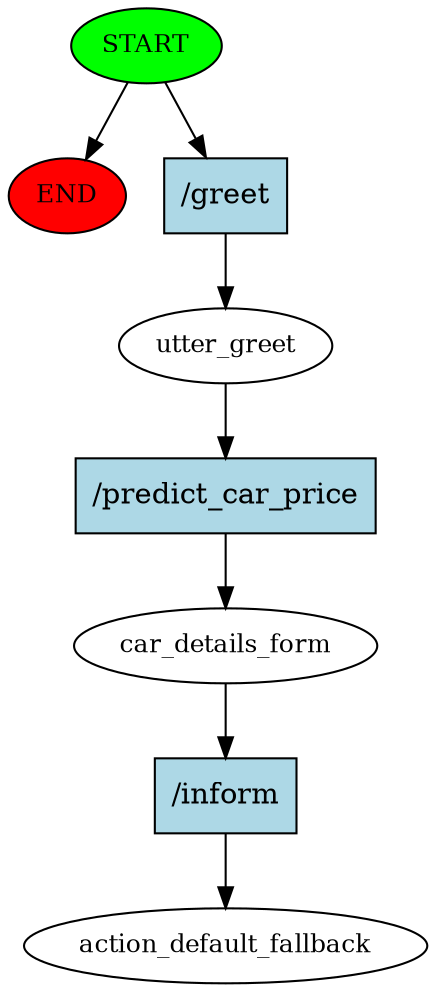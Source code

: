 digraph  {
0 [class="start active", fillcolor=green, fontsize=12, label=START, style=filled];
"-1" [class=end, fillcolor=red, fontsize=12, label=END, style=filled];
1 [class=active, fontsize=12, label=utter_greet];
2 [class=active, fontsize=12, label=car_details_form];
3 [class="dashed active", fontsize=12, label=action_default_fallback];
4 [class="intent active", fillcolor=lightblue, label="/greet", shape=rect, style=filled];
5 [class="intent active", fillcolor=lightblue, label="/predict_car_price", shape=rect, style=filled];
6 [class="intent active", fillcolor=lightblue, label="/inform", shape=rect, style=filled];
0 -> "-1"  [class="", key=NONE, label=""];
0 -> 4  [class=active, key=0];
1 -> 5  [class=active, key=0];
2 -> 6  [class=active, key=0];
4 -> 1  [class=active, key=0];
5 -> 2  [class=active, key=0];
6 -> 3  [class=active, key=0];
}
